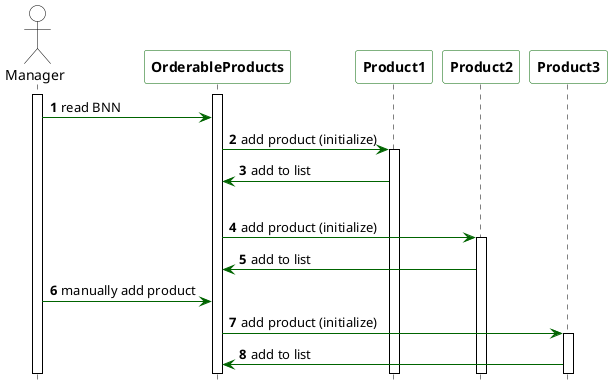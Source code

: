 @startuml

skinparam linetype ortho
'skinparam groupInheritance 3
'skinparam handwritten true
hide circle
autonumber
hide footbox

skinparam participant{
    BorderColor darkgreen
    BackgroundColor white
    FontStyle bold
}

skinparam Actor{
    BorderColor black
    BackgroundColor white
}

skinparam arrow{
    Color darkgreen
}

skinparam sequence{
    LifeLineBorderColor black
}

actor Manager
participant OrderableProducts

activate OrderableProducts
activate Manager

Manager -> OrderableProducts: read BNN
OrderableProducts -> Product1: add product (initialize)
activate Product1
Product1 -> OrderableProducts: add to list
|||
OrderableProducts -> Product2: add product (initialize)
activate Product2
Product2 -> OrderableProducts: add to list



Manager -> OrderableProducts: manually add product
OrderableProducts -> Product3: add product (initialize)
activate Product3
Product3 -> OrderableProducts: add to list


@enduml